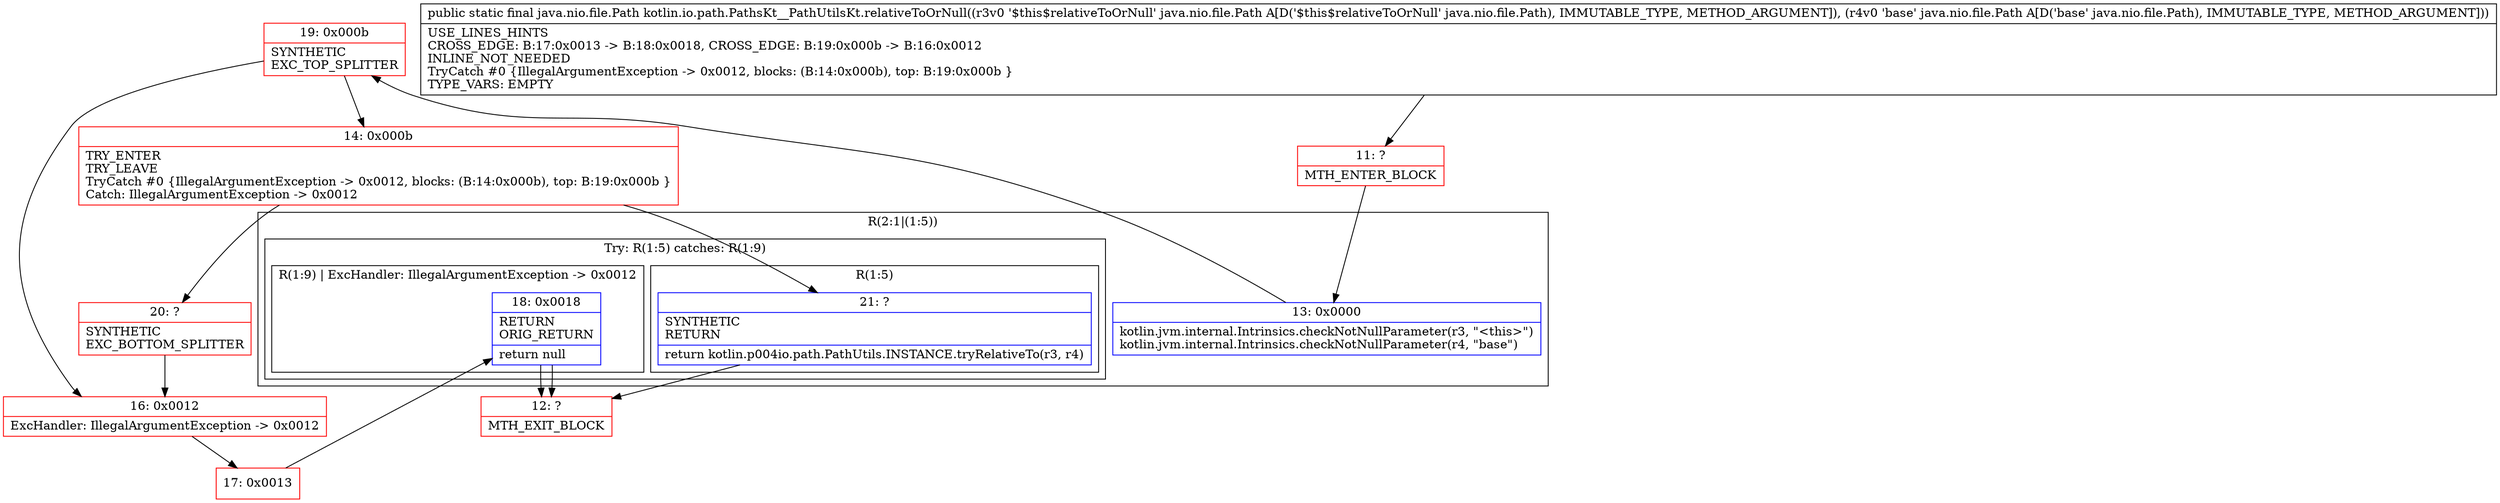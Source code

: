 digraph "CFG forkotlin.io.path.PathsKt__PathUtilsKt.relativeToOrNull(Ljava\/nio\/file\/Path;Ljava\/nio\/file\/Path;)Ljava\/nio\/file\/Path;" {
subgraph cluster_Region_656493298 {
label = "R(2:1|(1:5))";
node [shape=record,color=blue];
Node_13 [shape=record,label="{13\:\ 0x0000|kotlin.jvm.internal.Intrinsics.checkNotNullParameter(r3, \"\<this\>\")\lkotlin.jvm.internal.Intrinsics.checkNotNullParameter(r4, \"base\")\l}"];
subgraph cluster_TryCatchRegion_2085970016 {
label = "Try: R(1:5) catches: R(1:9)";
node [shape=record,color=blue];
subgraph cluster_Region_357789054 {
label = "R(1:5)";
node [shape=record,color=blue];
Node_21 [shape=record,label="{21\:\ ?|SYNTHETIC\lRETURN\l|return kotlin.p004io.path.PathUtils.INSTANCE.tryRelativeTo(r3, r4)\l}"];
}
subgraph cluster_Region_515245089 {
label = "R(1:9) | ExcHandler: IllegalArgumentException \-\> 0x0012\l";
node [shape=record,color=blue];
Node_18 [shape=record,label="{18\:\ 0x0018|RETURN\lORIG_RETURN\l|return null\l}"];
}
}
}
subgraph cluster_Region_515245089 {
label = "R(1:9) | ExcHandler: IllegalArgumentException \-\> 0x0012\l";
node [shape=record,color=blue];
Node_18 [shape=record,label="{18\:\ 0x0018|RETURN\lORIG_RETURN\l|return null\l}"];
}
Node_11 [shape=record,color=red,label="{11\:\ ?|MTH_ENTER_BLOCK\l}"];
Node_19 [shape=record,color=red,label="{19\:\ 0x000b|SYNTHETIC\lEXC_TOP_SPLITTER\l}"];
Node_14 [shape=record,color=red,label="{14\:\ 0x000b|TRY_ENTER\lTRY_LEAVE\lTryCatch #0 \{IllegalArgumentException \-\> 0x0012, blocks: (B:14:0x000b), top: B:19:0x000b \}\lCatch: IllegalArgumentException \-\> 0x0012\l}"];
Node_20 [shape=record,color=red,label="{20\:\ ?|SYNTHETIC\lEXC_BOTTOM_SPLITTER\l}"];
Node_12 [shape=record,color=red,label="{12\:\ ?|MTH_EXIT_BLOCK\l}"];
Node_16 [shape=record,color=red,label="{16\:\ 0x0012|ExcHandler: IllegalArgumentException \-\> 0x0012\l}"];
Node_17 [shape=record,color=red,label="{17\:\ 0x0013}"];
MethodNode[shape=record,label="{public static final java.nio.file.Path kotlin.io.path.PathsKt__PathUtilsKt.relativeToOrNull((r3v0 '$this$relativeToOrNull' java.nio.file.Path A[D('$this$relativeToOrNull' java.nio.file.Path), IMMUTABLE_TYPE, METHOD_ARGUMENT]), (r4v0 'base' java.nio.file.Path A[D('base' java.nio.file.Path), IMMUTABLE_TYPE, METHOD_ARGUMENT]))  | USE_LINES_HINTS\lCROSS_EDGE: B:17:0x0013 \-\> B:18:0x0018, CROSS_EDGE: B:19:0x000b \-\> B:16:0x0012\lINLINE_NOT_NEEDED\lTryCatch #0 \{IllegalArgumentException \-\> 0x0012, blocks: (B:14:0x000b), top: B:19:0x000b \}\lTYPE_VARS: EMPTY\l}"];
MethodNode -> Node_11;Node_13 -> Node_19;
Node_21 -> Node_12;
Node_18 -> Node_12;
Node_18 -> Node_12;
Node_11 -> Node_13;
Node_19 -> Node_14;
Node_19 -> Node_16;
Node_14 -> Node_20;
Node_14 -> Node_21;
Node_20 -> Node_16;
Node_16 -> Node_17;
Node_17 -> Node_18;
}

